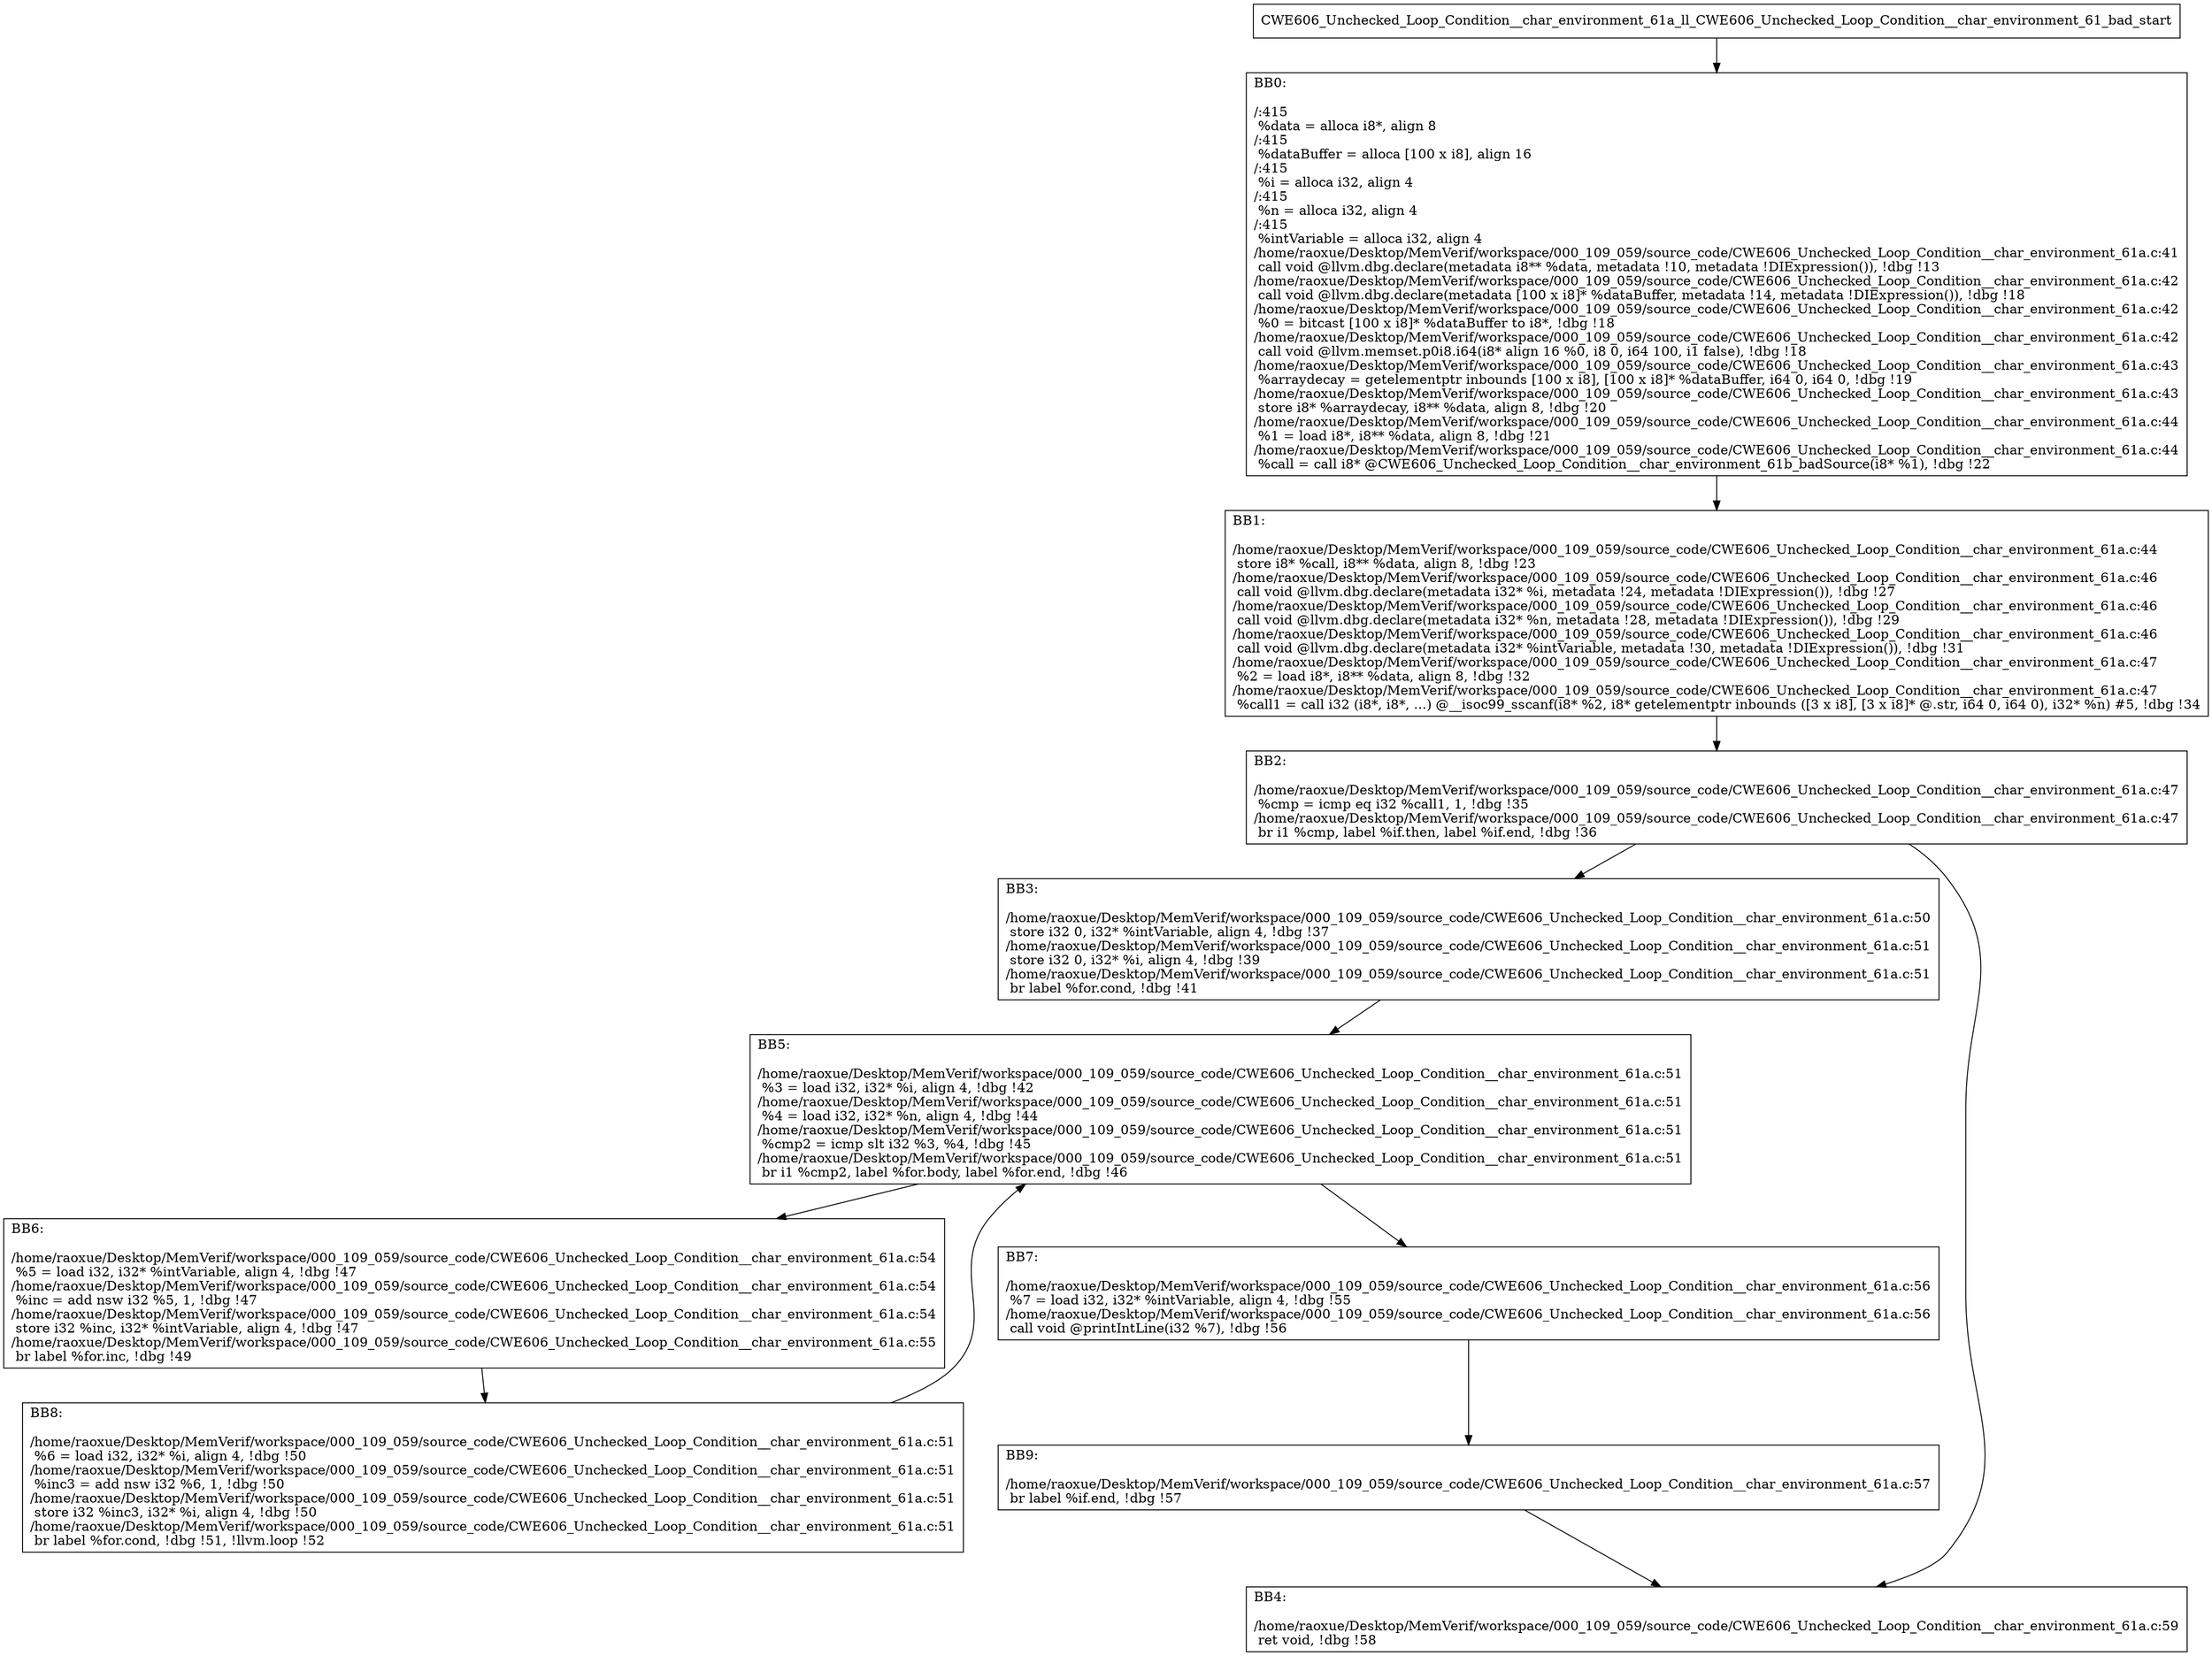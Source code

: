 digraph "CFG for'CWE606_Unchecked_Loop_Condition__char_environment_61a_ll_CWE606_Unchecked_Loop_Condition__char_environment_61_bad' function" {
	BBCWE606_Unchecked_Loop_Condition__char_environment_61a_ll_CWE606_Unchecked_Loop_Condition__char_environment_61_bad_start[shape=record,label="{CWE606_Unchecked_Loop_Condition__char_environment_61a_ll_CWE606_Unchecked_Loop_Condition__char_environment_61_bad_start}"];
	BBCWE606_Unchecked_Loop_Condition__char_environment_61a_ll_CWE606_Unchecked_Loop_Condition__char_environment_61_bad_start-> CWE606_Unchecked_Loop_Condition__char_environment_61a_ll_CWE606_Unchecked_Loop_Condition__char_environment_61_badBB0;
	CWE606_Unchecked_Loop_Condition__char_environment_61a_ll_CWE606_Unchecked_Loop_Condition__char_environment_61_badBB0 [shape=record, label="{BB0:\l\l/:415\l
  %data = alloca i8*, align 8\l
/:415\l
  %dataBuffer = alloca [100 x i8], align 16\l
/:415\l
  %i = alloca i32, align 4\l
/:415\l
  %n = alloca i32, align 4\l
/:415\l
  %intVariable = alloca i32, align 4\l
/home/raoxue/Desktop/MemVerif/workspace/000_109_059/source_code/CWE606_Unchecked_Loop_Condition__char_environment_61a.c:41\l
  call void @llvm.dbg.declare(metadata i8** %data, metadata !10, metadata !DIExpression()), !dbg !13\l
/home/raoxue/Desktop/MemVerif/workspace/000_109_059/source_code/CWE606_Unchecked_Loop_Condition__char_environment_61a.c:42\l
  call void @llvm.dbg.declare(metadata [100 x i8]* %dataBuffer, metadata !14, metadata !DIExpression()), !dbg !18\l
/home/raoxue/Desktop/MemVerif/workspace/000_109_059/source_code/CWE606_Unchecked_Loop_Condition__char_environment_61a.c:42\l
  %0 = bitcast [100 x i8]* %dataBuffer to i8*, !dbg !18\l
/home/raoxue/Desktop/MemVerif/workspace/000_109_059/source_code/CWE606_Unchecked_Loop_Condition__char_environment_61a.c:42\l
  call void @llvm.memset.p0i8.i64(i8* align 16 %0, i8 0, i64 100, i1 false), !dbg !18\l
/home/raoxue/Desktop/MemVerif/workspace/000_109_059/source_code/CWE606_Unchecked_Loop_Condition__char_environment_61a.c:43\l
  %arraydecay = getelementptr inbounds [100 x i8], [100 x i8]* %dataBuffer, i64 0, i64 0, !dbg !19\l
/home/raoxue/Desktop/MemVerif/workspace/000_109_059/source_code/CWE606_Unchecked_Loop_Condition__char_environment_61a.c:43\l
  store i8* %arraydecay, i8** %data, align 8, !dbg !20\l
/home/raoxue/Desktop/MemVerif/workspace/000_109_059/source_code/CWE606_Unchecked_Loop_Condition__char_environment_61a.c:44\l
  %1 = load i8*, i8** %data, align 8, !dbg !21\l
/home/raoxue/Desktop/MemVerif/workspace/000_109_059/source_code/CWE606_Unchecked_Loop_Condition__char_environment_61a.c:44\l
  %call = call i8* @CWE606_Unchecked_Loop_Condition__char_environment_61b_badSource(i8* %1), !dbg !22\l
}"];
	CWE606_Unchecked_Loop_Condition__char_environment_61a_ll_CWE606_Unchecked_Loop_Condition__char_environment_61_badBB0-> CWE606_Unchecked_Loop_Condition__char_environment_61a_ll_CWE606_Unchecked_Loop_Condition__char_environment_61_badBB1;
	CWE606_Unchecked_Loop_Condition__char_environment_61a_ll_CWE606_Unchecked_Loop_Condition__char_environment_61_badBB1 [shape=record, label="{BB1:\l\l/home/raoxue/Desktop/MemVerif/workspace/000_109_059/source_code/CWE606_Unchecked_Loop_Condition__char_environment_61a.c:44\l
  store i8* %call, i8** %data, align 8, !dbg !23\l
/home/raoxue/Desktop/MemVerif/workspace/000_109_059/source_code/CWE606_Unchecked_Loop_Condition__char_environment_61a.c:46\l
  call void @llvm.dbg.declare(metadata i32* %i, metadata !24, metadata !DIExpression()), !dbg !27\l
/home/raoxue/Desktop/MemVerif/workspace/000_109_059/source_code/CWE606_Unchecked_Loop_Condition__char_environment_61a.c:46\l
  call void @llvm.dbg.declare(metadata i32* %n, metadata !28, metadata !DIExpression()), !dbg !29\l
/home/raoxue/Desktop/MemVerif/workspace/000_109_059/source_code/CWE606_Unchecked_Loop_Condition__char_environment_61a.c:46\l
  call void @llvm.dbg.declare(metadata i32* %intVariable, metadata !30, metadata !DIExpression()), !dbg !31\l
/home/raoxue/Desktop/MemVerif/workspace/000_109_059/source_code/CWE606_Unchecked_Loop_Condition__char_environment_61a.c:47\l
  %2 = load i8*, i8** %data, align 8, !dbg !32\l
/home/raoxue/Desktop/MemVerif/workspace/000_109_059/source_code/CWE606_Unchecked_Loop_Condition__char_environment_61a.c:47\l
  %call1 = call i32 (i8*, i8*, ...) @__isoc99_sscanf(i8* %2, i8* getelementptr inbounds ([3 x i8], [3 x i8]* @.str, i64 0, i64 0), i32* %n) #5, !dbg !34\l
}"];
	CWE606_Unchecked_Loop_Condition__char_environment_61a_ll_CWE606_Unchecked_Loop_Condition__char_environment_61_badBB1-> CWE606_Unchecked_Loop_Condition__char_environment_61a_ll_CWE606_Unchecked_Loop_Condition__char_environment_61_badBB2;
	CWE606_Unchecked_Loop_Condition__char_environment_61a_ll_CWE606_Unchecked_Loop_Condition__char_environment_61_badBB2 [shape=record, label="{BB2:\l\l/home/raoxue/Desktop/MemVerif/workspace/000_109_059/source_code/CWE606_Unchecked_Loop_Condition__char_environment_61a.c:47\l
  %cmp = icmp eq i32 %call1, 1, !dbg !35\l
/home/raoxue/Desktop/MemVerif/workspace/000_109_059/source_code/CWE606_Unchecked_Loop_Condition__char_environment_61a.c:47\l
  br i1 %cmp, label %if.then, label %if.end, !dbg !36\l
}"];
	CWE606_Unchecked_Loop_Condition__char_environment_61a_ll_CWE606_Unchecked_Loop_Condition__char_environment_61_badBB2-> CWE606_Unchecked_Loop_Condition__char_environment_61a_ll_CWE606_Unchecked_Loop_Condition__char_environment_61_badBB3;
	CWE606_Unchecked_Loop_Condition__char_environment_61a_ll_CWE606_Unchecked_Loop_Condition__char_environment_61_badBB2-> CWE606_Unchecked_Loop_Condition__char_environment_61a_ll_CWE606_Unchecked_Loop_Condition__char_environment_61_badBB4;
	CWE606_Unchecked_Loop_Condition__char_environment_61a_ll_CWE606_Unchecked_Loop_Condition__char_environment_61_badBB3 [shape=record, label="{BB3:\l\l/home/raoxue/Desktop/MemVerif/workspace/000_109_059/source_code/CWE606_Unchecked_Loop_Condition__char_environment_61a.c:50\l
  store i32 0, i32* %intVariable, align 4, !dbg !37\l
/home/raoxue/Desktop/MemVerif/workspace/000_109_059/source_code/CWE606_Unchecked_Loop_Condition__char_environment_61a.c:51\l
  store i32 0, i32* %i, align 4, !dbg !39\l
/home/raoxue/Desktop/MemVerif/workspace/000_109_059/source_code/CWE606_Unchecked_Loop_Condition__char_environment_61a.c:51\l
  br label %for.cond, !dbg !41\l
}"];
	CWE606_Unchecked_Loop_Condition__char_environment_61a_ll_CWE606_Unchecked_Loop_Condition__char_environment_61_badBB3-> CWE606_Unchecked_Loop_Condition__char_environment_61a_ll_CWE606_Unchecked_Loop_Condition__char_environment_61_badBB5;
	CWE606_Unchecked_Loop_Condition__char_environment_61a_ll_CWE606_Unchecked_Loop_Condition__char_environment_61_badBB5 [shape=record, label="{BB5:\l\l/home/raoxue/Desktop/MemVerif/workspace/000_109_059/source_code/CWE606_Unchecked_Loop_Condition__char_environment_61a.c:51\l
  %3 = load i32, i32* %i, align 4, !dbg !42\l
/home/raoxue/Desktop/MemVerif/workspace/000_109_059/source_code/CWE606_Unchecked_Loop_Condition__char_environment_61a.c:51\l
  %4 = load i32, i32* %n, align 4, !dbg !44\l
/home/raoxue/Desktop/MemVerif/workspace/000_109_059/source_code/CWE606_Unchecked_Loop_Condition__char_environment_61a.c:51\l
  %cmp2 = icmp slt i32 %3, %4, !dbg !45\l
/home/raoxue/Desktop/MemVerif/workspace/000_109_059/source_code/CWE606_Unchecked_Loop_Condition__char_environment_61a.c:51\l
  br i1 %cmp2, label %for.body, label %for.end, !dbg !46\l
}"];
	CWE606_Unchecked_Loop_Condition__char_environment_61a_ll_CWE606_Unchecked_Loop_Condition__char_environment_61_badBB5-> CWE606_Unchecked_Loop_Condition__char_environment_61a_ll_CWE606_Unchecked_Loop_Condition__char_environment_61_badBB6;
	CWE606_Unchecked_Loop_Condition__char_environment_61a_ll_CWE606_Unchecked_Loop_Condition__char_environment_61_badBB5-> CWE606_Unchecked_Loop_Condition__char_environment_61a_ll_CWE606_Unchecked_Loop_Condition__char_environment_61_badBB7;
	CWE606_Unchecked_Loop_Condition__char_environment_61a_ll_CWE606_Unchecked_Loop_Condition__char_environment_61_badBB6 [shape=record, label="{BB6:\l\l/home/raoxue/Desktop/MemVerif/workspace/000_109_059/source_code/CWE606_Unchecked_Loop_Condition__char_environment_61a.c:54\l
  %5 = load i32, i32* %intVariable, align 4, !dbg !47\l
/home/raoxue/Desktop/MemVerif/workspace/000_109_059/source_code/CWE606_Unchecked_Loop_Condition__char_environment_61a.c:54\l
  %inc = add nsw i32 %5, 1, !dbg !47\l
/home/raoxue/Desktop/MemVerif/workspace/000_109_059/source_code/CWE606_Unchecked_Loop_Condition__char_environment_61a.c:54\l
  store i32 %inc, i32* %intVariable, align 4, !dbg !47\l
/home/raoxue/Desktop/MemVerif/workspace/000_109_059/source_code/CWE606_Unchecked_Loop_Condition__char_environment_61a.c:55\l
  br label %for.inc, !dbg !49\l
}"];
	CWE606_Unchecked_Loop_Condition__char_environment_61a_ll_CWE606_Unchecked_Loop_Condition__char_environment_61_badBB6-> CWE606_Unchecked_Loop_Condition__char_environment_61a_ll_CWE606_Unchecked_Loop_Condition__char_environment_61_badBB8;
	CWE606_Unchecked_Loop_Condition__char_environment_61a_ll_CWE606_Unchecked_Loop_Condition__char_environment_61_badBB8 [shape=record, label="{BB8:\l\l/home/raoxue/Desktop/MemVerif/workspace/000_109_059/source_code/CWE606_Unchecked_Loop_Condition__char_environment_61a.c:51\l
  %6 = load i32, i32* %i, align 4, !dbg !50\l
/home/raoxue/Desktop/MemVerif/workspace/000_109_059/source_code/CWE606_Unchecked_Loop_Condition__char_environment_61a.c:51\l
  %inc3 = add nsw i32 %6, 1, !dbg !50\l
/home/raoxue/Desktop/MemVerif/workspace/000_109_059/source_code/CWE606_Unchecked_Loop_Condition__char_environment_61a.c:51\l
  store i32 %inc3, i32* %i, align 4, !dbg !50\l
/home/raoxue/Desktop/MemVerif/workspace/000_109_059/source_code/CWE606_Unchecked_Loop_Condition__char_environment_61a.c:51\l
  br label %for.cond, !dbg !51, !llvm.loop !52\l
}"];
	CWE606_Unchecked_Loop_Condition__char_environment_61a_ll_CWE606_Unchecked_Loop_Condition__char_environment_61_badBB8-> CWE606_Unchecked_Loop_Condition__char_environment_61a_ll_CWE606_Unchecked_Loop_Condition__char_environment_61_badBB5;
	CWE606_Unchecked_Loop_Condition__char_environment_61a_ll_CWE606_Unchecked_Loop_Condition__char_environment_61_badBB7 [shape=record, label="{BB7:\l\l/home/raoxue/Desktop/MemVerif/workspace/000_109_059/source_code/CWE606_Unchecked_Loop_Condition__char_environment_61a.c:56\l
  %7 = load i32, i32* %intVariable, align 4, !dbg !55\l
/home/raoxue/Desktop/MemVerif/workspace/000_109_059/source_code/CWE606_Unchecked_Loop_Condition__char_environment_61a.c:56\l
  call void @printIntLine(i32 %7), !dbg !56\l
}"];
	CWE606_Unchecked_Loop_Condition__char_environment_61a_ll_CWE606_Unchecked_Loop_Condition__char_environment_61_badBB7-> CWE606_Unchecked_Loop_Condition__char_environment_61a_ll_CWE606_Unchecked_Loop_Condition__char_environment_61_badBB9;
	CWE606_Unchecked_Loop_Condition__char_environment_61a_ll_CWE606_Unchecked_Loop_Condition__char_environment_61_badBB9 [shape=record, label="{BB9:\l\l/home/raoxue/Desktop/MemVerif/workspace/000_109_059/source_code/CWE606_Unchecked_Loop_Condition__char_environment_61a.c:57\l
  br label %if.end, !dbg !57\l
}"];
	CWE606_Unchecked_Loop_Condition__char_environment_61a_ll_CWE606_Unchecked_Loop_Condition__char_environment_61_badBB9-> CWE606_Unchecked_Loop_Condition__char_environment_61a_ll_CWE606_Unchecked_Loop_Condition__char_environment_61_badBB4;
	CWE606_Unchecked_Loop_Condition__char_environment_61a_ll_CWE606_Unchecked_Loop_Condition__char_environment_61_badBB4 [shape=record, label="{BB4:\l\l/home/raoxue/Desktop/MemVerif/workspace/000_109_059/source_code/CWE606_Unchecked_Loop_Condition__char_environment_61a.c:59\l
  ret void, !dbg !58\l
}"];
}

